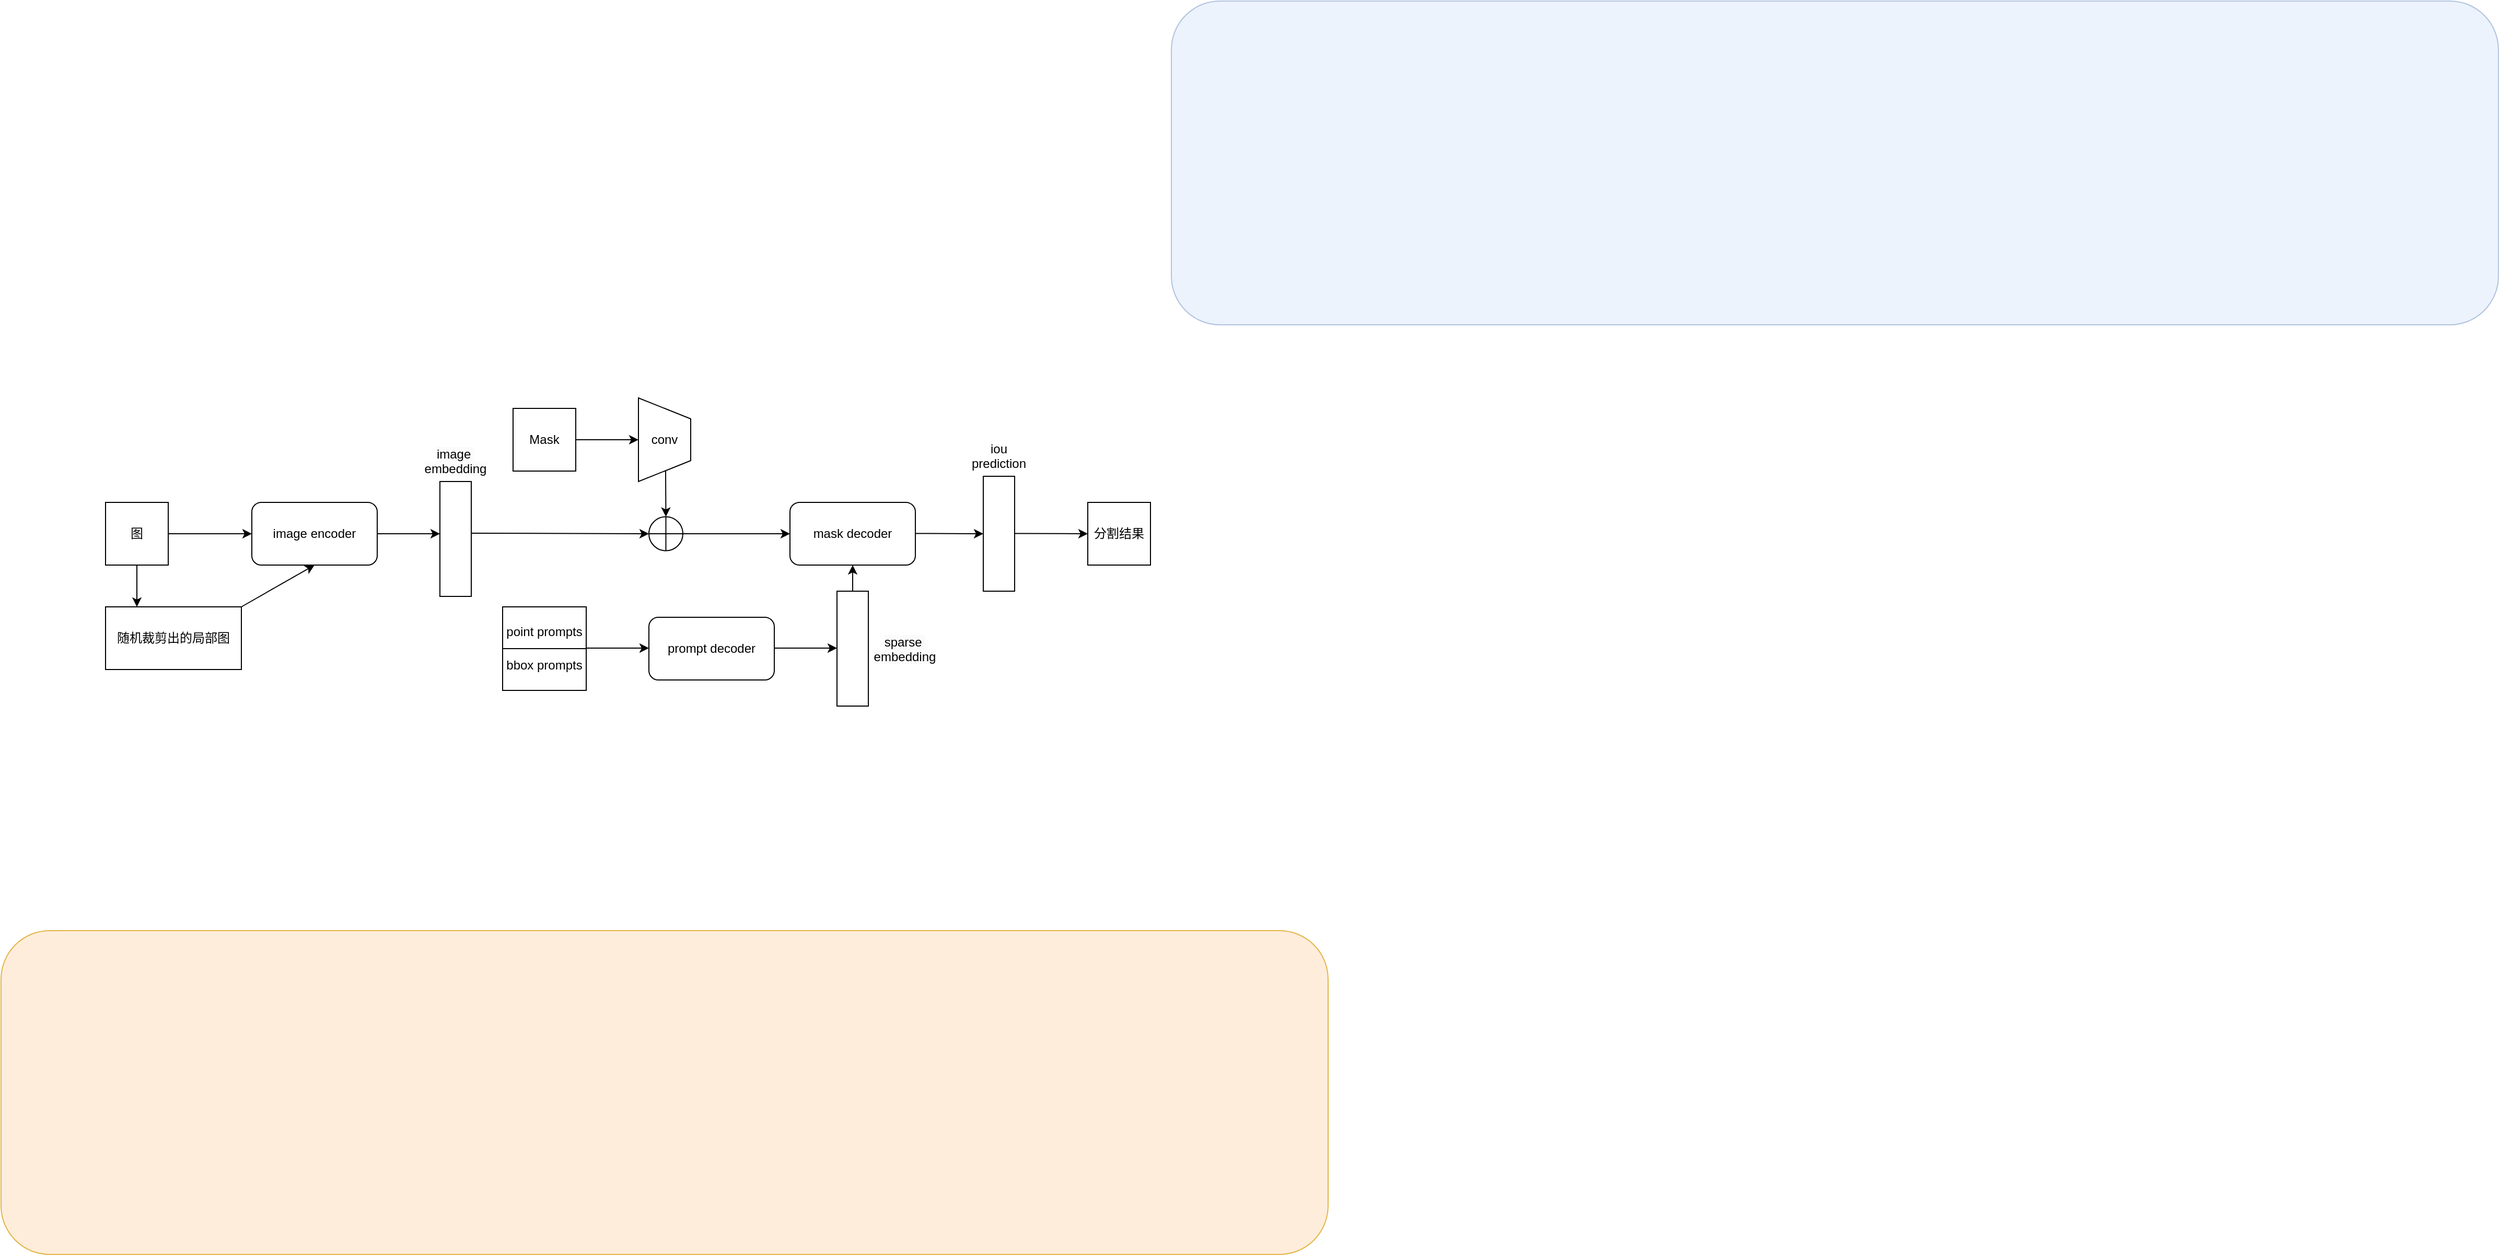 <mxfile version="24.7.6">
  <diagram name="第 1 页" id="Tw9XruLOlgb9xOFBWqXU">
    <mxGraphModel dx="1797" dy="1901" grid="1" gridSize="10" guides="1" tooltips="1" connect="1" arrows="1" fold="1" page="1" pageScale="1" pageWidth="1600" pageHeight="900" math="0" shadow="0">
      <root>
        <mxCell id="0" />
        <mxCell id="1" parent="0" />
        <mxCell id="bau7W-29Jf__F3Vt7hQ--3" value="" style="rounded=1;whiteSpace=wrap;html=1;labelBackgroundColor=none;textShadow=0;fillColor=#dae8fc;strokeColor=#6c8ebf;opacity=50;" vertex="1" parent="1">
          <mxGeometry x="1180" y="-350" width="1270" height="310" as="geometry" />
        </mxCell>
        <mxCell id="bau7W-29Jf__F3Vt7hQ--2" value="图" style="rounded=0;whiteSpace=wrap;html=1;" vertex="1" parent="1">
          <mxGeometry x="160" y="130" width="60" height="60" as="geometry" />
        </mxCell>
        <mxCell id="bau7W-29Jf__F3Vt7hQ--4" value="" style="rounded=1;whiteSpace=wrap;html=1;labelBackgroundColor=none;textShadow=0;fillColor=#ffe6cc;strokeColor=#d79b00;opacity=70;" vertex="1" parent="1">
          <mxGeometry x="60" y="540" width="1270" height="310" as="geometry" />
        </mxCell>
        <mxCell id="bau7W-29Jf__F3Vt7hQ--5" value="" style="endArrow=classic;html=1;rounded=0;exitX=0.5;exitY=1;exitDx=0;exitDy=0;" edge="1" parent="1" source="bau7W-29Jf__F3Vt7hQ--2">
          <mxGeometry width="50" height="50" relative="1" as="geometry">
            <mxPoint x="239.997" y="180" as="sourcePoint" />
            <mxPoint x="190" y="230" as="targetPoint" />
          </mxGeometry>
        </mxCell>
        <mxCell id="bau7W-29Jf__F3Vt7hQ--7" value="随机裁剪出的局部图" style="rounded=0;whiteSpace=wrap;html=1;" vertex="1" parent="1">
          <mxGeometry x="160" y="230" width="130" height="60" as="geometry" />
        </mxCell>
        <mxCell id="bau7W-29Jf__F3Vt7hQ--8" value="" style="endArrow=classic;html=1;rounded=0;exitX=1;exitY=0.5;exitDx=0;exitDy=0;" edge="1" parent="1" source="bau7W-29Jf__F3Vt7hQ--2">
          <mxGeometry width="50" height="50" relative="1" as="geometry">
            <mxPoint x="200" y="200" as="sourcePoint" />
            <mxPoint x="300" y="160" as="targetPoint" />
          </mxGeometry>
        </mxCell>
        <mxCell id="bau7W-29Jf__F3Vt7hQ--9" value="image encoder" style="rounded=1;whiteSpace=wrap;html=1;" vertex="1" parent="1">
          <mxGeometry x="300" y="130" width="120" height="60" as="geometry" />
        </mxCell>
        <mxCell id="bau7W-29Jf__F3Vt7hQ--10" value="" style="endArrow=classic;html=1;rounded=0;exitX=1;exitY=0;exitDx=0;exitDy=0;entryX=0.5;entryY=1;entryDx=0;entryDy=0;" edge="1" parent="1" source="bau7W-29Jf__F3Vt7hQ--7" target="bau7W-29Jf__F3Vt7hQ--9">
          <mxGeometry width="50" height="50" relative="1" as="geometry">
            <mxPoint x="230" y="170" as="sourcePoint" />
            <mxPoint x="360" y="170" as="targetPoint" />
          </mxGeometry>
        </mxCell>
        <mxCell id="bau7W-29Jf__F3Vt7hQ--11" value="" style="endArrow=classic;html=1;rounded=0;exitX=1;exitY=0.5;exitDx=0;exitDy=0;" edge="1" parent="1" source="bau7W-29Jf__F3Vt7hQ--9">
          <mxGeometry width="50" height="50" relative="1" as="geometry">
            <mxPoint x="470" y="159.5" as="sourcePoint" />
            <mxPoint x="480" y="160" as="targetPoint" />
          </mxGeometry>
        </mxCell>
        <mxCell id="bau7W-29Jf__F3Vt7hQ--15" value="" style="rounded=0;whiteSpace=wrap;html=1;" vertex="1" parent="1">
          <mxGeometry x="480" y="110" width="30" height="110" as="geometry" />
        </mxCell>
        <mxCell id="bau7W-29Jf__F3Vt7hQ--16" value="&lt;span style=&quot;color: rgb(0, 0, 0); font-family: Helvetica; font-size: 12px; font-style: normal; font-variant-ligatures: normal; font-variant-caps: normal; font-weight: 400; letter-spacing: normal; orphans: 2; text-indent: 0px; text-transform: none; widows: 2; word-spacing: 0px; -webkit-text-stroke-width: 0px; white-space: normal; background-color: rgb(251, 251, 251); text-decoration-thickness: initial; text-decoration-style: initial; text-decoration-color: initial; float: none; display: inline !important;&quot;&gt;image&amp;nbsp;&lt;/span&gt;&lt;div&gt;&lt;span style=&quot;color: rgb(0, 0, 0); font-family: Helvetica; font-size: 12px; font-style: normal; font-variant-ligatures: normal; font-variant-caps: normal; font-weight: 400; letter-spacing: normal; orphans: 2; text-indent: 0px; text-transform: none; widows: 2; word-spacing: 0px; -webkit-text-stroke-width: 0px; white-space: normal; background-color: rgb(251, 251, 251); text-decoration-thickness: initial; text-decoration-style: initial; text-decoration-color: initial; float: none; display: inline !important;&quot;&gt;embedding&lt;/span&gt;&lt;/div&gt;" style="text;whiteSpace=wrap;html=1;align=center;" vertex="1" parent="1">
          <mxGeometry x="440" y="70" width="110" height="40" as="geometry" />
        </mxCell>
        <mxCell id="bau7W-29Jf__F3Vt7hQ--17" value="" style="endArrow=classic;html=1;rounded=0;exitX=1;exitY=0.5;exitDx=0;exitDy=0;entryX=0;entryY=0.5;entryDx=0;entryDy=0;" edge="1" parent="1" target="bau7W-29Jf__F3Vt7hQ--25">
          <mxGeometry width="50" height="50" relative="1" as="geometry">
            <mxPoint x="510" y="159.5" as="sourcePoint" />
            <mxPoint x="610" y="160" as="targetPoint" />
          </mxGeometry>
        </mxCell>
        <mxCell id="bau7W-29Jf__F3Vt7hQ--18" value="point prompts&lt;div style=&quot;line-height: 140%;&quot;&gt;&lt;div style=&quot;line-height: 140%;&quot;&gt;&lt;br&gt;&lt;/div&gt;&lt;div style=&quot;line-height: 140%;&quot;&gt;bbox&amp;nbsp;&lt;span style=&quot;background-color: initial;&quot;&gt;prompts&lt;/span&gt;&lt;/div&gt;&lt;/div&gt;" style="whiteSpace=wrap;html=1;aspect=fixed;" vertex="1" parent="1">
          <mxGeometry x="540" y="230" width="80" height="80" as="geometry" />
        </mxCell>
        <mxCell id="bau7W-29Jf__F3Vt7hQ--19" value="" style="endArrow=none;html=1;rounded=0;exitX=0;exitY=0.5;exitDx=0;exitDy=0;entryX=1;entryY=0.5;entryDx=0;entryDy=0;" edge="1" parent="1" source="bau7W-29Jf__F3Vt7hQ--18" target="bau7W-29Jf__F3Vt7hQ--18">
          <mxGeometry width="50" height="50" relative="1" as="geometry">
            <mxPoint x="770" y="450" as="sourcePoint" />
            <mxPoint x="820" y="400" as="targetPoint" />
          </mxGeometry>
        </mxCell>
        <mxCell id="bau7W-29Jf__F3Vt7hQ--20" value="" style="endArrow=classic;html=1;rounded=0;exitX=1;exitY=0.5;exitDx=0;exitDy=0;" edge="1" parent="1">
          <mxGeometry width="50" height="50" relative="1" as="geometry">
            <mxPoint x="620" y="269.5" as="sourcePoint" />
            <mxPoint x="680" y="269.5" as="targetPoint" />
          </mxGeometry>
        </mxCell>
        <mxCell id="bau7W-29Jf__F3Vt7hQ--21" value="prompt decoder" style="rounded=1;whiteSpace=wrap;html=1;" vertex="1" parent="1">
          <mxGeometry x="680" y="240" width="120" height="60" as="geometry" />
        </mxCell>
        <mxCell id="bau7W-29Jf__F3Vt7hQ--22" value="" style="endArrow=classic;html=1;rounded=0;exitX=1;exitY=0.5;exitDx=0;exitDy=0;" edge="1" parent="1">
          <mxGeometry width="50" height="50" relative="1" as="geometry">
            <mxPoint x="800" y="269.5" as="sourcePoint" />
            <mxPoint x="860" y="269.5" as="targetPoint" />
          </mxGeometry>
        </mxCell>
        <mxCell id="bau7W-29Jf__F3Vt7hQ--23" value="" style="rounded=0;whiteSpace=wrap;html=1;" vertex="1" parent="1">
          <mxGeometry x="860" y="215" width="30" height="110" as="geometry" />
        </mxCell>
        <mxCell id="bau7W-29Jf__F3Vt7hQ--24" value="&lt;span style=&quot;color: rgb(0, 0, 0); font-family: Helvetica; font-size: 12px; font-style: normal; font-variant-ligatures: normal; font-variant-caps: normal; font-weight: 400; letter-spacing: normal; orphans: 2; text-indent: 0px; text-transform: none; widows: 2; word-spacing: 0px; -webkit-text-stroke-width: 0px; white-space: normal; background-color: rgb(251, 251, 251); text-decoration-thickness: initial; text-decoration-style: initial; text-decoration-color: initial; float: none; display: inline !important;&quot;&gt;sparse&amp;nbsp;&lt;/span&gt;&lt;div&gt;&lt;span style=&quot;color: rgb(0, 0, 0); font-family: Helvetica; font-size: 12px; font-style: normal; font-variant-ligatures: normal; font-variant-caps: normal; font-weight: 400; letter-spacing: normal; orphans: 2; text-indent: 0px; text-transform: none; widows: 2; word-spacing: 0px; -webkit-text-stroke-width: 0px; white-space: normal; background-color: rgb(251, 251, 251); text-decoration-thickness: initial; text-decoration-style: initial; text-decoration-color: initial; float: none; display: inline !important;&quot;&gt;embedding&lt;/span&gt;&lt;/div&gt;" style="text;whiteSpace=wrap;html=1;align=center;" vertex="1" parent="1">
          <mxGeometry x="870" y="250" width="110" height="40" as="geometry" />
        </mxCell>
        <mxCell id="bau7W-29Jf__F3Vt7hQ--25" value="" style="ellipse;whiteSpace=wrap;html=1;aspect=fixed;" vertex="1" parent="1">
          <mxGeometry x="680" y="143.75" width="32.5" height="32.5" as="geometry" />
        </mxCell>
        <mxCell id="bau7W-29Jf__F3Vt7hQ--27" value="" style="endArrow=none;html=1;rounded=0;entryX=0.5;entryY=0;entryDx=0;entryDy=0;exitX=0.5;exitY=1;exitDx=0;exitDy=0;" edge="1" parent="1" source="bau7W-29Jf__F3Vt7hQ--25" target="bau7W-29Jf__F3Vt7hQ--25">
          <mxGeometry width="50" height="50" relative="1" as="geometry">
            <mxPoint x="770" y="440" as="sourcePoint" />
            <mxPoint x="820" y="390" as="targetPoint" />
          </mxGeometry>
        </mxCell>
        <mxCell id="bau7W-29Jf__F3Vt7hQ--28" value="Mask" style="rounded=0;whiteSpace=wrap;html=1;" vertex="1" parent="1">
          <mxGeometry x="550" y="40" width="60" height="60" as="geometry" />
        </mxCell>
        <mxCell id="bau7W-29Jf__F3Vt7hQ--29" value="" style="endArrow=classic;html=1;rounded=0;exitX=1;exitY=0.5;exitDx=0;exitDy=0;" edge="1" parent="1" source="bau7W-29Jf__F3Vt7hQ--28">
          <mxGeometry width="50" height="50" relative="1" as="geometry">
            <mxPoint x="770" y="440" as="sourcePoint" />
            <mxPoint x="670" y="70" as="targetPoint" />
          </mxGeometry>
        </mxCell>
        <mxCell id="bau7W-29Jf__F3Vt7hQ--30" value="conv" style="shape=trapezoid;perimeter=trapezoidPerimeter;whiteSpace=wrap;html=1;fixedSize=1;direction=south;" vertex="1" parent="1">
          <mxGeometry x="670" y="30" width="50" height="80" as="geometry" />
        </mxCell>
        <mxCell id="bau7W-29Jf__F3Vt7hQ--32" value="" style="endArrow=classic;html=1;rounded=0;entryX=0.5;entryY=0;entryDx=0;entryDy=0;" edge="1" parent="1" target="bau7W-29Jf__F3Vt7hQ--25">
          <mxGeometry width="50" height="50" relative="1" as="geometry">
            <mxPoint x="696" y="100" as="sourcePoint" />
            <mxPoint x="700" y="120" as="targetPoint" />
          </mxGeometry>
        </mxCell>
        <mxCell id="bau7W-29Jf__F3Vt7hQ--35" value="" style="endArrow=none;html=1;rounded=0;entryX=0;entryY=0.5;entryDx=0;entryDy=0;exitX=1;exitY=0.5;exitDx=0;exitDy=0;" edge="1" parent="1" source="bau7W-29Jf__F3Vt7hQ--25" target="bau7W-29Jf__F3Vt7hQ--25">
          <mxGeometry width="50" height="50" relative="1" as="geometry">
            <mxPoint x="580" y="180" as="sourcePoint" />
            <mxPoint x="630" y="130" as="targetPoint" />
          </mxGeometry>
        </mxCell>
        <mxCell id="bau7W-29Jf__F3Vt7hQ--36" value="" style="endArrow=classic;html=1;rounded=0;exitX=1;exitY=0.5;exitDx=0;exitDy=0;entryX=0;entryY=0.5;entryDx=0;entryDy=0;" edge="1" parent="1" source="bau7W-29Jf__F3Vt7hQ--25" target="bau7W-29Jf__F3Vt7hQ--37">
          <mxGeometry width="50" height="50" relative="1" as="geometry">
            <mxPoint x="580" y="180" as="sourcePoint" />
            <mxPoint x="810" y="160" as="targetPoint" />
          </mxGeometry>
        </mxCell>
        <mxCell id="bau7W-29Jf__F3Vt7hQ--37" value="mask decoder" style="rounded=1;whiteSpace=wrap;html=1;" vertex="1" parent="1">
          <mxGeometry x="815" y="130" width="120" height="60" as="geometry" />
        </mxCell>
        <mxCell id="bau7W-29Jf__F3Vt7hQ--39" value="" style="endArrow=classic;html=1;rounded=0;exitX=0.5;exitY=0;exitDx=0;exitDy=0;" edge="1" parent="1" source="bau7W-29Jf__F3Vt7hQ--23" target="bau7W-29Jf__F3Vt7hQ--37">
          <mxGeometry width="50" height="50" relative="1" as="geometry">
            <mxPoint x="705" y="105" as="sourcePoint" />
            <mxPoint x="706" y="154" as="targetPoint" />
          </mxGeometry>
        </mxCell>
        <mxCell id="bau7W-29Jf__F3Vt7hQ--40" value="" style="endArrow=classic;html=1;rounded=0;exitX=1;exitY=0.5;exitDx=0;exitDy=0;entryX=0;entryY=0.5;entryDx=0;entryDy=0;" edge="1" parent="1" target="bau7W-29Jf__F3Vt7hQ--41">
          <mxGeometry width="50" height="50" relative="1" as="geometry">
            <mxPoint x="935" y="159.7" as="sourcePoint" />
            <mxPoint x="995" y="159.7" as="targetPoint" />
          </mxGeometry>
        </mxCell>
        <mxCell id="bau7W-29Jf__F3Vt7hQ--41" value="" style="rounded=0;whiteSpace=wrap;html=1;" vertex="1" parent="1">
          <mxGeometry x="1000" y="105" width="30" height="110" as="geometry" />
        </mxCell>
        <mxCell id="bau7W-29Jf__F3Vt7hQ--43" value="iou&lt;div&gt;prediction&lt;/div&gt;" style="text;whiteSpace=wrap;html=1;align=center;" vertex="1" parent="1">
          <mxGeometry x="960" y="65" width="110" height="40" as="geometry" />
        </mxCell>
        <mxCell id="bau7W-29Jf__F3Vt7hQ--45" value="" style="endArrow=classic;html=1;rounded=0;exitX=1;exitY=0.5;exitDx=0;exitDy=0;entryX=0;entryY=0.5;entryDx=0;entryDy=0;" edge="1" parent="1" target="bau7W-29Jf__F3Vt7hQ--46">
          <mxGeometry width="50" height="50" relative="1" as="geometry">
            <mxPoint x="1030" y="159.7" as="sourcePoint" />
            <mxPoint x="1095" y="160" as="targetPoint" />
          </mxGeometry>
        </mxCell>
        <mxCell id="bau7W-29Jf__F3Vt7hQ--46" value="分割结果" style="rounded=0;whiteSpace=wrap;html=1;" vertex="1" parent="1">
          <mxGeometry x="1100" y="130" width="60" height="60" as="geometry" />
        </mxCell>
      </root>
    </mxGraphModel>
  </diagram>
</mxfile>
